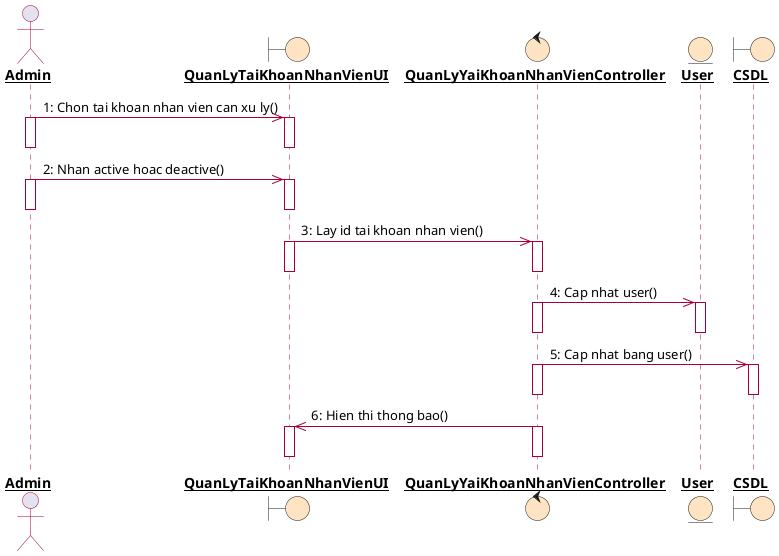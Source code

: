 @startuml

skinparam sequence {

LifeLineBorderColor #A80036

}


skinparam {
Participant underline
ArrowColor  #A80036

ActorBorderColor #A80036
ActorFontStyle bold


BoundaryFontStyle bold
BoundaryBackgroundColor #Bisque

ControlFontStyle bold
ControlBackgroundColor #Bisque

ControlFontStyle bold
ControlBackgroundColor #Bisque

EntityFontStyle bold
EntityBackgroundColor #Bisque
}


actor Admin 
boundary    QuanLyTaiKhoanNhanVienUI
control     QuanLyYaiKhoanNhanVienController
entity      User
boundary    CSDL


'Admin ->> QuanLyTaiKhoanNhanVienUI : 1: Chon san pham can cap nhat()
'activate Admin
'activate QuanLyTaiKhoanNhanVienUI
'deactivate Admin
'deactivate QuanLyTaiKhoanNhanVienUI

Admin ->> QuanLyTaiKhoanNhanVienUI : 1: Chon tai khoan nhan vien can xu ly()
activate Admin
activate QuanLyTaiKhoanNhanVienUI
deactivate Admin
deactivate QuanLyTaiKhoanNhanVienUI

'QuanLyTaiKhoanNhanVienUI ->> QuanLyTaiKhoanNhanVienUI  : 2: Nhan active hoac deactive()
'activate QuanLyTaiKhoanNhanVienUI
'deactivate QuanLyTaiKhoanNhanVienUI



Admin ->> QuanLyTaiKhoanNhanVienUI  : 2: Nhan active hoac deactive()
activate Admin
activate QuanLyTaiKhoanNhanVienUI
deactivate Admin
deactivate QuanLyTaiKhoanNhanVienUI

'Admin ->> QuanLyTaiKhoanNhanVienUI  : 4: Nhan nut them nhan vien()
'activate Admin
'activate QuanLyTaiKhoanNhanVienUI
'deactivate Admin
'deactivate QuanLyTaiKhoanNhanVienUI

QuanLyTaiKhoanNhanVienUI ->> QuanLyYaiKhoanNhanVienController  : 3: Lay id tai khoan nhan vien()
activate QuanLyTaiKhoanNhanVienUI
activate QuanLyYaiKhoanNhanVienController
deactivate QuanLyTaiKhoanNhanVienUI
deactivate QuanLyYaiKhoanNhanVienController

User <<- QuanLyYaiKhoanNhanVienController : 4: Cap nhat user()
activate QuanLyYaiKhoanNhanVienController
activate User
deactivate QuanLyYaiKhoanNhanVienController
deactivate User

QuanLyYaiKhoanNhanVienController ->> CSDL : 5: Cap nhat bang user()
activate QuanLyYaiKhoanNhanVienController
activate CSDL
deactivate QuanLyYaiKhoanNhanVienController
deactivate CSDL


QuanLyYaiKhoanNhanVienController ->> QuanLyTaiKhoanNhanVienUI : 6: Hien thi thong bao()
activate QuanLyYaiKhoanNhanVienController
activate QuanLyTaiKhoanNhanVienUI
deactivate QuanLyYaiKhoanNhanVienController
deactivate QuanLyTaiKhoanNhanVienUI



@enduml
